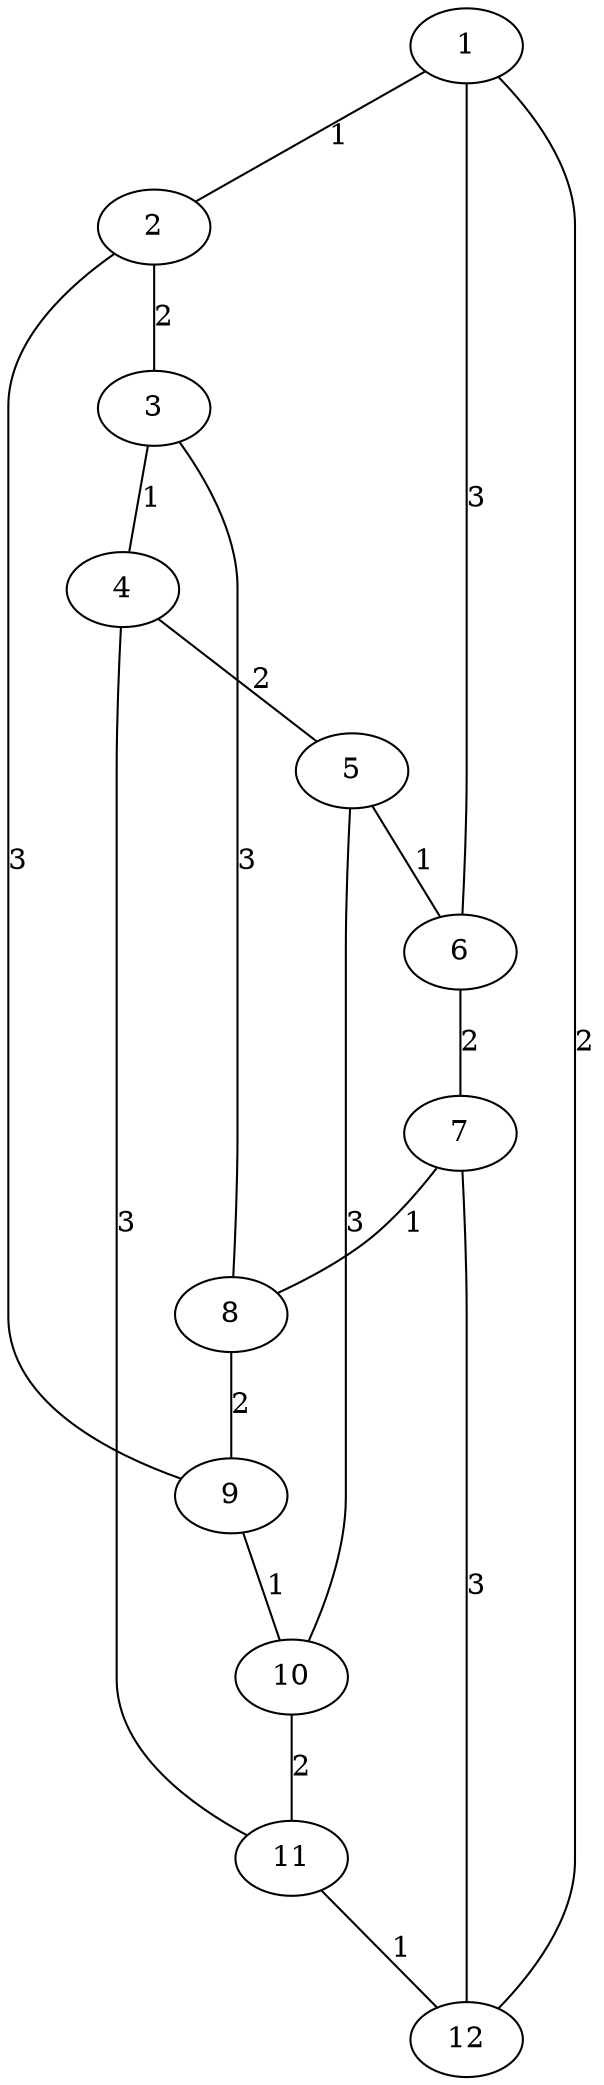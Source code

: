 graph G {
	1 -- 2 [label=1]
	2 -- 3 [label=2]
	3 -- 4 [label=1]
	4 -- 5 [label=2]
	5 -- 6 [label=1]
	6 -- 7 [label=2]
	7 -- 8 [label=1]
	8 -- 9 [label=2]
	9 -- 10 [label=1]
	10 -- 11 [label=2]
	11 -- 12 [label=1]
	12 -- 1 [label=2]
	1 -- 6 [label=3]
	2 -- 9 [label=3]
	3 -- 8 [label=3]
	4 -- 11 [label=3]
	5 -- 10 [label=3]
	7 -- 12 [label=3]
}
